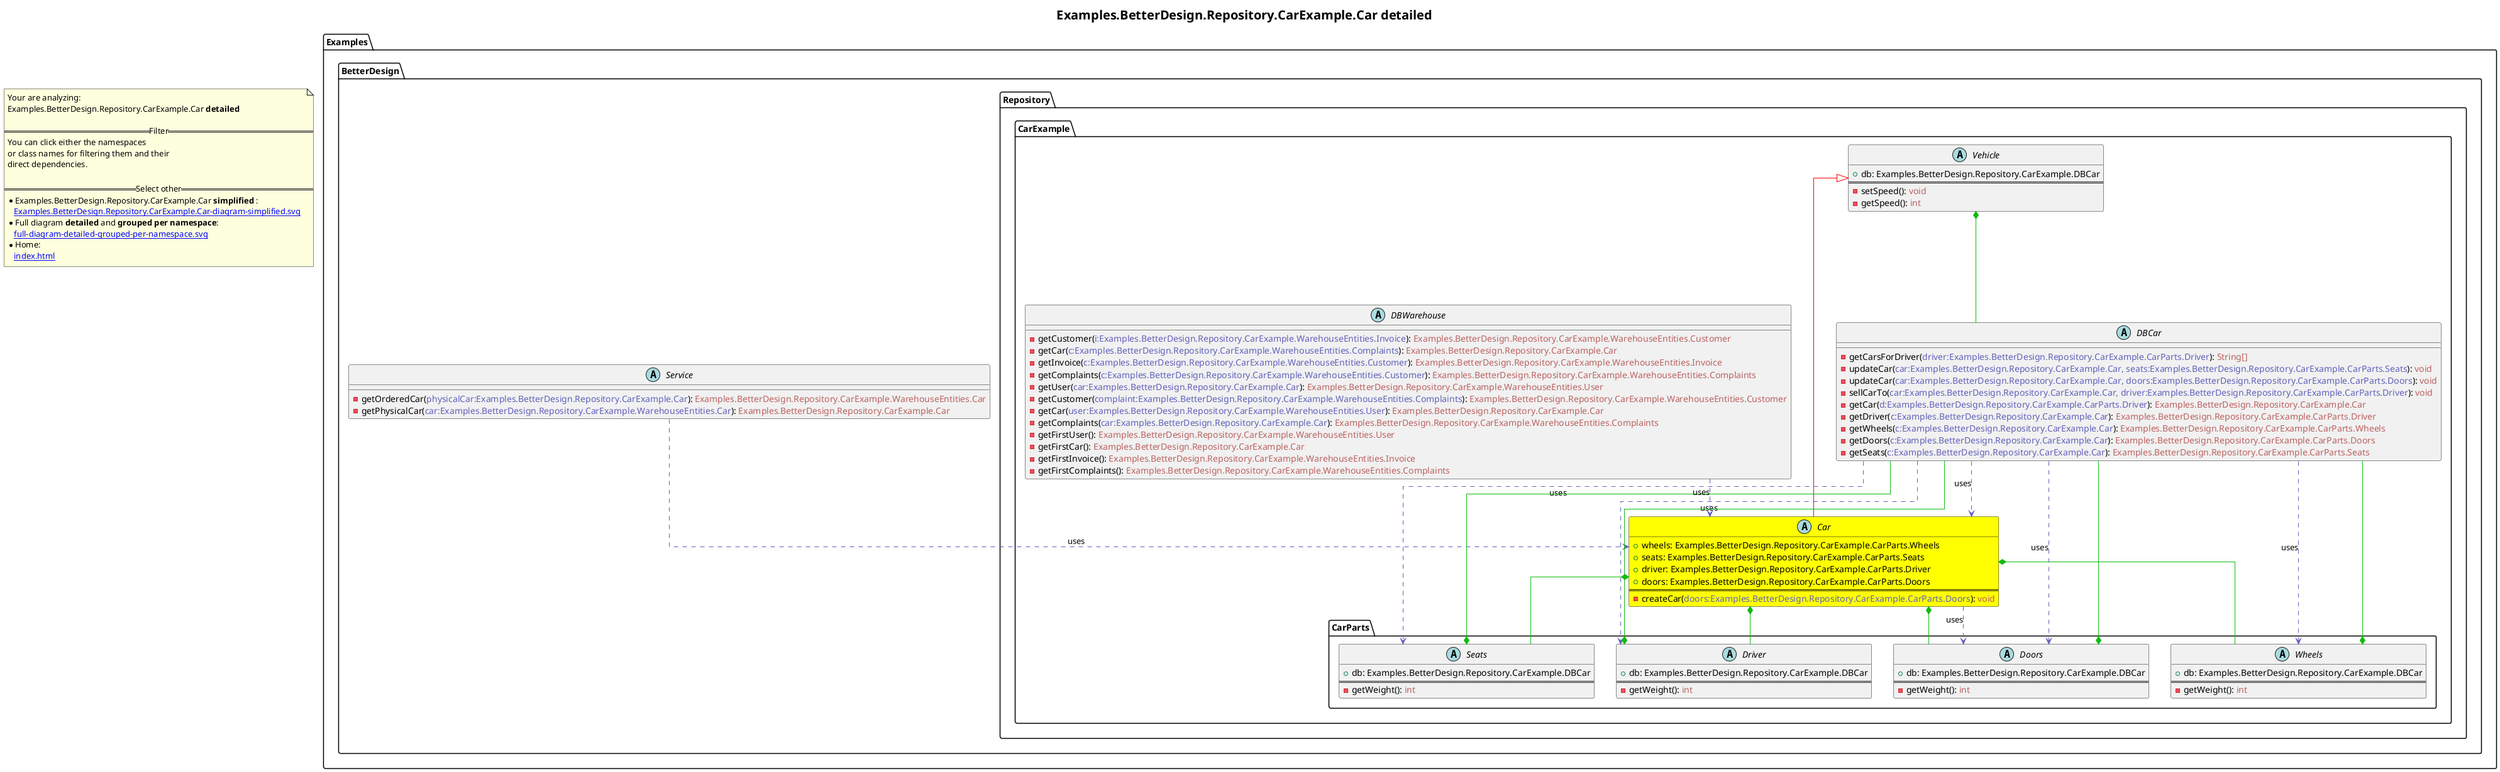@startuml
skinparam linetype ortho
title <size:20>Examples.BetterDesign.Repository.CarExample.Car **detailed** </size>
note "Your are analyzing:\nExamples.BetterDesign.Repository.CarExample.Car **detailed** \n\n==Filter==\nYou can click either the namespaces \nor class names for filtering them and their\ndirect dependencies.\n\n==Select other==\n* Examples.BetterDesign.Repository.CarExample.Car **simplified** :\n   [[Examples.BetterDesign.Repository.CarExample.Car-diagram-simplified.svg]]\n* Full diagram **detailed** and **grouped per namespace**:\n   [[full-diagram-detailed-grouped-per-namespace.svg]]\n* Home:\n   [[index.html]]" as FloatingNote
  abstract class Examples.BetterDesign.Service [[Examples.BetterDesign.Service-diagram-detailed.svg]]  {
    - getOrderedCar(<font color="6060BB">physicalCar:Examples.BetterDesign.Repository.CarExample.Car</font>): <font color="BB6060">Examples.BetterDesign.Repository.CarExample.WarehouseEntities.Car</font>
    - getPhysicalCar(<font color="6060BB">car:Examples.BetterDesign.Repository.CarExample.WarehouseEntities.Car</font>): <font color="BB6060">Examples.BetterDesign.Repository.CarExample.Car</font>
  }
      abstract class Examples.BetterDesign.Repository.CarExample.Car [[Examples.BetterDesign.Repository.CarExample.Car-diagram-detailed.svg]] #yellow {
        + wheels: Examples.BetterDesign.Repository.CarExample.CarParts.Wheels
        + seats: Examples.BetterDesign.Repository.CarExample.CarParts.Seats
        + driver: Examples.BetterDesign.Repository.CarExample.CarParts.Driver
        + doors: Examples.BetterDesign.Repository.CarExample.CarParts.Doors
==
        - createCar(<font color="6060BB">doors:Examples.BetterDesign.Repository.CarExample.CarParts.Doors</font>): <font color="BB6060">void</font>
      }
      abstract class Examples.BetterDesign.Repository.CarExample.Vehicle [[Examples.BetterDesign.Repository.CarExample.Vehicle-diagram-detailed.svg]]  {
        + db: Examples.BetterDesign.Repository.CarExample.DBCar
==
        - setSpeed(<font color="6060BB"></font>): <font color="BB6060">void</font>
        - getSpeed(<font color="6060BB"></font>): <font color="BB6060">int</font>
      }
      abstract class Examples.BetterDesign.Repository.CarExample.DBCar [[Examples.BetterDesign.Repository.CarExample.DBCar-diagram-detailed.svg]]  {
        - getCarsForDriver(<font color="6060BB">driver:Examples.BetterDesign.Repository.CarExample.CarParts.Driver</font>): <font color="BB6060">String[]</font>
        - updateCar(<font color="6060BB">car:Examples.BetterDesign.Repository.CarExample.Car, seats:Examples.BetterDesign.Repository.CarExample.CarParts.Seats</font>): <font color="BB6060">void</font>
        - updateCar(<font color="6060BB">car:Examples.BetterDesign.Repository.CarExample.Car, doors:Examples.BetterDesign.Repository.CarExample.CarParts.Doors</font>): <font color="BB6060">void</font>
        - sellCarTo(<font color="6060BB">car:Examples.BetterDesign.Repository.CarExample.Car, driver:Examples.BetterDesign.Repository.CarExample.CarParts.Driver</font>): <font color="BB6060">void</font>
        - getCar(<font color="6060BB">d:Examples.BetterDesign.Repository.CarExample.CarParts.Driver</font>): <font color="BB6060">Examples.BetterDesign.Repository.CarExample.Car</font>
        - getDriver(<font color="6060BB">c:Examples.BetterDesign.Repository.CarExample.Car</font>): <font color="BB6060">Examples.BetterDesign.Repository.CarExample.CarParts.Driver</font>
        - getWheels(<font color="6060BB">c:Examples.BetterDesign.Repository.CarExample.Car</font>): <font color="BB6060">Examples.BetterDesign.Repository.CarExample.CarParts.Wheels</font>
        - getDoors(<font color="6060BB">c:Examples.BetterDesign.Repository.CarExample.Car</font>): <font color="BB6060">Examples.BetterDesign.Repository.CarExample.CarParts.Doors</font>
        - getSeats(<font color="6060BB">c:Examples.BetterDesign.Repository.CarExample.Car</font>): <font color="BB6060">Examples.BetterDesign.Repository.CarExample.CarParts.Seats</font>
      }
      abstract class Examples.BetterDesign.Repository.CarExample.DBWarehouse [[Examples.BetterDesign.Repository.CarExample.DBWarehouse-diagram-detailed.svg]]  {
        - getCustomer(<font color="6060BB">i:Examples.BetterDesign.Repository.CarExample.WarehouseEntities.Invoice</font>): <font color="BB6060">Examples.BetterDesign.Repository.CarExample.WarehouseEntities.Customer</font>
        - getCar(<font color="6060BB">c:Examples.BetterDesign.Repository.CarExample.WarehouseEntities.Complaints</font>): <font color="BB6060">Examples.BetterDesign.Repository.CarExample.Car</font>
        - getInvoice(<font color="6060BB">c:Examples.BetterDesign.Repository.CarExample.WarehouseEntities.Customer</font>): <font color="BB6060">Examples.BetterDesign.Repository.CarExample.WarehouseEntities.Invoice</font>
        - getComplaints(<font color="6060BB">c:Examples.BetterDesign.Repository.CarExample.WarehouseEntities.Customer</font>): <font color="BB6060">Examples.BetterDesign.Repository.CarExample.WarehouseEntities.Complaints</font>
        - getUser(<font color="6060BB">car:Examples.BetterDesign.Repository.CarExample.Car</font>): <font color="BB6060">Examples.BetterDesign.Repository.CarExample.WarehouseEntities.User</font>
        - getCustomer(<font color="6060BB">complaint:Examples.BetterDesign.Repository.CarExample.WarehouseEntities.Complaints</font>): <font color="BB6060">Examples.BetterDesign.Repository.CarExample.WarehouseEntities.Customer</font>
        - getCar(<font color="6060BB">user:Examples.BetterDesign.Repository.CarExample.WarehouseEntities.User</font>): <font color="BB6060">Examples.BetterDesign.Repository.CarExample.Car</font>
        - getComplaints(<font color="6060BB">car:Examples.BetterDesign.Repository.CarExample.Car</font>): <font color="BB6060">Examples.BetterDesign.Repository.CarExample.WarehouseEntities.Complaints</font>
        - getFirstUser(<font color="6060BB"></font>): <font color="BB6060">Examples.BetterDesign.Repository.CarExample.WarehouseEntities.User</font>
        - getFirstCar(<font color="6060BB"></font>): <font color="BB6060">Examples.BetterDesign.Repository.CarExample.Car</font>
        - getFirstInvoice(<font color="6060BB"></font>): <font color="BB6060">Examples.BetterDesign.Repository.CarExample.WarehouseEntities.Invoice</font>
        - getFirstComplaints(<font color="6060BB"></font>): <font color="BB6060">Examples.BetterDesign.Repository.CarExample.WarehouseEntities.Complaints</font>
      }
        abstract class Examples.BetterDesign.Repository.CarExample.CarParts.Wheels [[Examples.BetterDesign.Repository.CarExample.CarParts.Wheels-diagram-detailed.svg]]  {
          + db: Examples.BetterDesign.Repository.CarExample.DBCar
==
          - getWeight(<font color="6060BB"></font>): <font color="BB6060">int</font>
        }
        abstract class Examples.BetterDesign.Repository.CarExample.CarParts.Seats [[Examples.BetterDesign.Repository.CarExample.CarParts.Seats-diagram-detailed.svg]]  {
          + db: Examples.BetterDesign.Repository.CarExample.DBCar
==
          - getWeight(<font color="6060BB"></font>): <font color="BB6060">int</font>
        }
        abstract class Examples.BetterDesign.Repository.CarExample.CarParts.Driver [[Examples.BetterDesign.Repository.CarExample.CarParts.Driver-diagram-detailed.svg]]  {
          + db: Examples.BetterDesign.Repository.CarExample.DBCar
==
          - getWeight(<font color="6060BB"></font>): <font color="BB6060">int</font>
        }
        abstract class Examples.BetterDesign.Repository.CarExample.CarParts.Doors [[Examples.BetterDesign.Repository.CarExample.CarParts.Doors-diagram-detailed.svg]]  {
          + db: Examples.BetterDesign.Repository.CarExample.DBCar
==
          - getWeight(<font color="6060BB"></font>): <font color="BB6060">int</font>
        }
 ' *************************************** 
 ' *************************************** 
 ' *************************************** 
' Class relations extracted from namespace:
' Examples.BetterDesign
Examples.BetterDesign.Service .[#6060BB].> Examples.BetterDesign.Repository.CarExample.Car  : uses 
' Class relations extracted from namespace:
' Examples.BetterDesign.Repository.CarExample
Examples.BetterDesign.Repository.CarExample.Vehicle <|-[#red]- Examples.BetterDesign.Repository.CarExample.Car
Examples.BetterDesign.Repository.CarExample.Car *-[#10BB10]- Examples.BetterDesign.Repository.CarExample.CarParts.Wheels 
Examples.BetterDesign.Repository.CarExample.Car *-[#10BB10]- Examples.BetterDesign.Repository.CarExample.CarParts.Seats 
Examples.BetterDesign.Repository.CarExample.Car *-[#10BB10]- Examples.BetterDesign.Repository.CarExample.CarParts.Driver 
Examples.BetterDesign.Repository.CarExample.Car *-[#10BB10]- Examples.BetterDesign.Repository.CarExample.CarParts.Doors 
Examples.BetterDesign.Repository.CarExample.Car .[#6060BB].> Examples.BetterDesign.Repository.CarExample.CarParts.Doors  : uses 
Examples.BetterDesign.Repository.CarExample.Vehicle *-[#10BB10]- Examples.BetterDesign.Repository.CarExample.DBCar 
Examples.BetterDesign.Repository.CarExample.DBCar .[#6060BB].> Examples.BetterDesign.Repository.CarExample.CarParts.Driver  : uses 
Examples.BetterDesign.Repository.CarExample.DBCar .[#6060BB].> Examples.BetterDesign.Repository.CarExample.Car  : uses 
Examples.BetterDesign.Repository.CarExample.DBCar .[#6060BB].> Examples.BetterDesign.Repository.CarExample.CarParts.Seats  : uses 
Examples.BetterDesign.Repository.CarExample.DBCar .[#6060BB].> Examples.BetterDesign.Repository.CarExample.CarParts.Doors  : uses 
Examples.BetterDesign.Repository.CarExample.DBCar .[#6060BB].> Examples.BetterDesign.Repository.CarExample.CarParts.Wheels  : uses 
Examples.BetterDesign.Repository.CarExample.DBWarehouse .[#6060BB].> Examples.BetterDesign.Repository.CarExample.Car  : uses 
' Class relations extracted from namespace:
' Examples.BetterDesign.Repository.CarExample.CarParts
Examples.BetterDesign.Repository.CarExample.CarParts.Wheels *-[#10BB10]- Examples.BetterDesign.Repository.CarExample.DBCar 
Examples.BetterDesign.Repository.CarExample.CarParts.Seats *-[#10BB10]- Examples.BetterDesign.Repository.CarExample.DBCar 
Examples.BetterDesign.Repository.CarExample.CarParts.Driver *-[#10BB10]- Examples.BetterDesign.Repository.CarExample.DBCar 
Examples.BetterDesign.Repository.CarExample.CarParts.Doors *-[#10BB10]- Examples.BetterDesign.Repository.CarExample.DBCar 
@enduml
